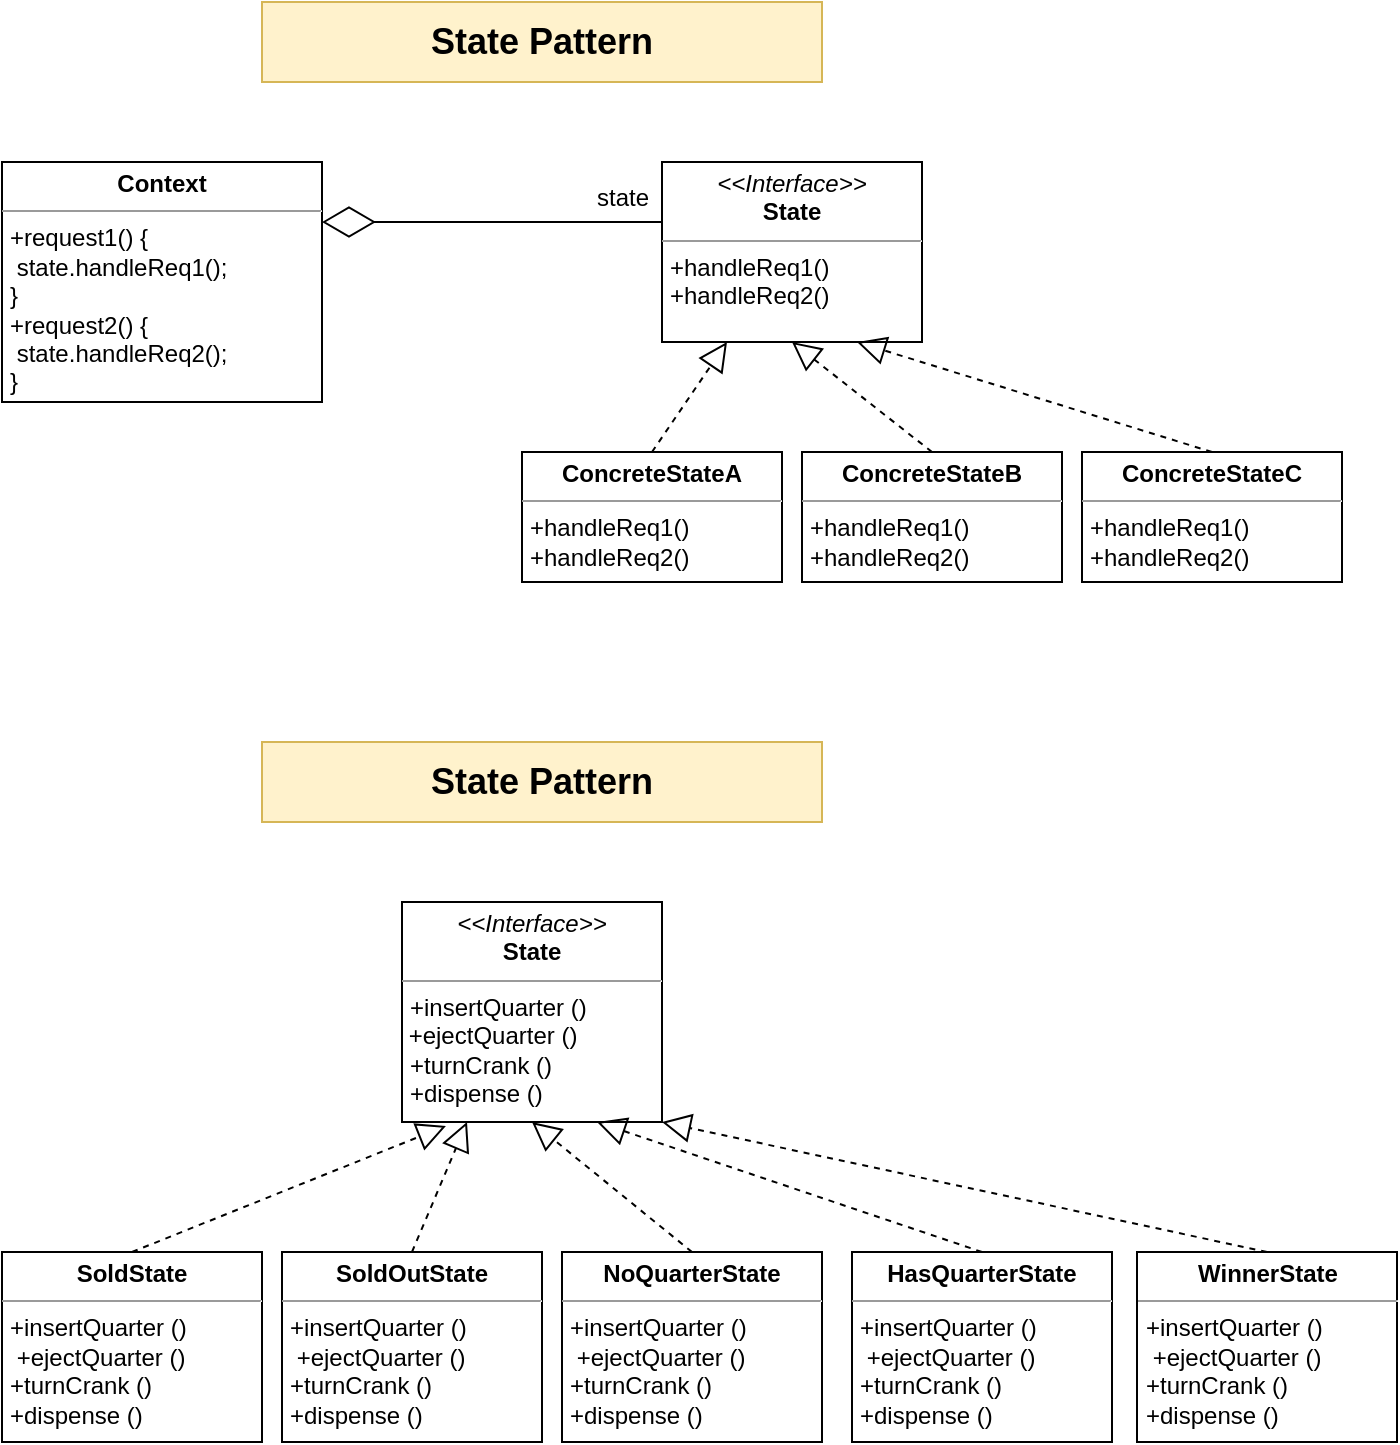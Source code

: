 <mxfile version="15.0.2" type="github">
  <diagram id="2WrCIE3OX5EgC3y4Ufex" name="Page-1">
    <mxGraphModel dx="1014" dy="904" grid="1" gridSize="10" guides="1" tooltips="1" connect="1" arrows="1" fold="1" page="1" pageScale="1" pageWidth="827" pageHeight="1169" math="0" shadow="0">
      <root>
        <mxCell id="0" />
        <mxCell id="1" parent="0" />
        <mxCell id="o6j9GL1m0d8UTf4v1Mv--1" value="State Pattern" style="text;html=1;strokeColor=#d6b656;fillColor=#fff2cc;align=center;verticalAlign=middle;whiteSpace=wrap;rounded=0;fontSize=18;fontStyle=1" vertex="1" parent="1">
          <mxGeometry x="280" y="50" width="280" height="40" as="geometry" />
        </mxCell>
        <mxCell id="o6j9GL1m0d8UTf4v1Mv--3" value="&lt;p style=&quot;margin: 0px ; margin-top: 4px ; text-align: center&quot;&gt;&lt;b&gt;Context&lt;/b&gt;&lt;/p&gt;&lt;hr size=&quot;1&quot;&gt;&lt;p style=&quot;margin: 0px ; margin-left: 4px&quot;&gt;+request1() {&lt;/p&gt;&lt;p style=&quot;margin: 0px ; margin-left: 4px&quot;&gt;&lt;span&gt;	&lt;/span&gt;&lt;span style=&quot;white-space: pre&quot;&gt;	&lt;/span&gt;state.handleReq1();&lt;br&gt;&lt;/p&gt;&lt;p style=&quot;margin: 0px ; margin-left: 4px&quot;&gt;}&lt;/p&gt;&lt;p style=&quot;margin: 0px 0px 0px 4px&quot;&gt;+request2() {&lt;/p&gt;&lt;p style=&quot;margin: 0px 0px 0px 4px&quot;&gt;&lt;span&gt;	&lt;/span&gt;&lt;span style=&quot;white-space: pre&quot;&gt;	&lt;/span&gt;state.handleReq2();&lt;br&gt;&lt;/p&gt;&lt;p style=&quot;margin: 0px 0px 0px 4px&quot;&gt;}&lt;/p&gt;" style="verticalAlign=top;align=left;overflow=fill;fontSize=12;fontFamily=Helvetica;html=1;" vertex="1" parent="1">
          <mxGeometry x="150" y="130" width="160" height="120" as="geometry" />
        </mxCell>
        <mxCell id="o6j9GL1m0d8UTf4v1Mv--4" value="" style="endArrow=block;dashed=1;endFill=0;endSize=12;html=1;exitX=0.5;exitY=0;exitDx=0;exitDy=0;entryX=0.25;entryY=1;entryDx=0;entryDy=0;" edge="1" parent="1" source="o6j9GL1m0d8UTf4v1Mv--5" target="o6j9GL1m0d8UTf4v1Mv--6">
          <mxGeometry width="160" relative="1" as="geometry">
            <mxPoint x="437.5" y="395" as="sourcePoint" />
            <mxPoint x="532.5" y="220" as="targetPoint" />
          </mxGeometry>
        </mxCell>
        <mxCell id="o6j9GL1m0d8UTf4v1Mv--5" value="&lt;p style=&quot;margin: 0px ; margin-top: 4px ; text-align: center&quot;&gt;&lt;b&gt;ConcreteStateA&lt;/b&gt;&lt;/p&gt;&lt;hr size=&quot;1&quot;&gt;&lt;p style=&quot;margin: 0px ; margin-left: 4px&quot;&gt;&lt;/p&gt;&lt;p style=&quot;margin: 0px 0px 0px 4px&quot;&gt;+handleReq1()&lt;br&gt;&lt;/p&gt;&lt;p style=&quot;margin: 0px 0px 0px 4px&quot;&gt;+handleReq2()&lt;br&gt;&lt;/p&gt;" style="verticalAlign=top;align=left;overflow=fill;fontSize=12;fontFamily=Helvetica;html=1;" vertex="1" parent="1">
          <mxGeometry x="410" y="275" width="130" height="65" as="geometry" />
        </mxCell>
        <mxCell id="o6j9GL1m0d8UTf4v1Mv--6" value="&lt;p style=&quot;margin: 0px ; margin-top: 4px ; text-align: center&quot;&gt;&lt;i&gt;&amp;lt;&amp;lt;Interface&amp;gt;&amp;gt;&lt;/i&gt;&lt;br&gt;&lt;b&gt;State&lt;/b&gt;&lt;/p&gt;&lt;hr size=&quot;1&quot;&gt;&lt;p style=&quot;margin: 0px ; margin-left: 4px&quot;&gt;&lt;/p&gt;&lt;p style=&quot;margin: 0px 0px 0px 4px&quot;&gt;+handleReq1()&lt;br&gt;&lt;/p&gt;&lt;p style=&quot;margin: 0px 0px 0px 4px&quot;&gt;+handleReq2()&lt;/p&gt;" style="verticalAlign=top;align=left;overflow=fill;fontSize=12;fontFamily=Helvetica;html=1;" vertex="1" parent="1">
          <mxGeometry x="480" y="130" width="130" height="90" as="geometry" />
        </mxCell>
        <mxCell id="o6j9GL1m0d8UTf4v1Mv--7" value="" style="endArrow=block;dashed=1;endFill=0;endSize=12;html=1;exitX=0.5;exitY=0;exitDx=0;exitDy=0;entryX=0.5;entryY=1;entryDx=0;entryDy=0;" edge="1" parent="1" source="o6j9GL1m0d8UTf4v1Mv--8" target="o6j9GL1m0d8UTf4v1Mv--6">
          <mxGeometry width="160" relative="1" as="geometry">
            <mxPoint x="577.5" y="395" as="sourcePoint" />
            <mxPoint x="662.5" y="220" as="targetPoint" />
          </mxGeometry>
        </mxCell>
        <mxCell id="o6j9GL1m0d8UTf4v1Mv--8" value="&lt;p style=&quot;margin: 0px ; margin-top: 4px ; text-align: center&quot;&gt;&lt;b&gt;ConcreteStateB&lt;/b&gt;&lt;/p&gt;&lt;hr size=&quot;1&quot;&gt;&lt;p style=&quot;margin: 0px ; margin-left: 4px&quot;&gt;&lt;/p&gt;&lt;p style=&quot;margin: 0px 0px 0px 4px&quot;&gt;+handleReq1()&lt;br&gt;&lt;/p&gt;&lt;p style=&quot;margin: 0px 0px 0px 4px&quot;&gt;+handleReq2()&lt;br&gt;&lt;/p&gt;" style="verticalAlign=top;align=left;overflow=fill;fontSize=12;fontFamily=Helvetica;html=1;" vertex="1" parent="1">
          <mxGeometry x="550" y="275" width="130" height="65" as="geometry" />
        </mxCell>
        <mxCell id="o6j9GL1m0d8UTf4v1Mv--9" value="" style="endArrow=block;dashed=1;endFill=0;endSize=12;html=1;exitX=0.5;exitY=0;exitDx=0;exitDy=0;entryX=0.75;entryY=1;entryDx=0;entryDy=0;" edge="1" parent="1" source="o6j9GL1m0d8UTf4v1Mv--10" target="o6j9GL1m0d8UTf4v1Mv--6">
          <mxGeometry width="160" relative="1" as="geometry">
            <mxPoint x="717.5" y="395" as="sourcePoint" />
            <mxPoint x="802.5" y="220" as="targetPoint" />
          </mxGeometry>
        </mxCell>
        <mxCell id="o6j9GL1m0d8UTf4v1Mv--10" value="&lt;p style=&quot;margin: 0px ; margin-top: 4px ; text-align: center&quot;&gt;&lt;b&gt;ConcreteStateC&lt;/b&gt;&lt;/p&gt;&lt;hr size=&quot;1&quot;&gt;&lt;p style=&quot;margin: 0px ; margin-left: 4px&quot;&gt;&lt;/p&gt;&lt;p style=&quot;margin: 0px 0px 0px 4px&quot;&gt;+handleReq1()&lt;br&gt;&lt;/p&gt;&lt;p style=&quot;margin: 0px 0px 0px 4px&quot;&gt;+handleReq2()&lt;br&gt;&lt;/p&gt;" style="verticalAlign=top;align=left;overflow=fill;fontSize=12;fontFamily=Helvetica;html=1;" vertex="1" parent="1">
          <mxGeometry x="690" y="275" width="130" height="65" as="geometry" />
        </mxCell>
        <mxCell id="o6j9GL1m0d8UTf4v1Mv--11" value="" style="endArrow=diamondThin;endFill=0;endSize=24;html=1;entryX=1;entryY=0.25;entryDx=0;entryDy=0;" edge="1" parent="1" target="o6j9GL1m0d8UTf4v1Mv--3">
          <mxGeometry width="160" relative="1" as="geometry">
            <mxPoint x="480" y="160" as="sourcePoint" />
            <mxPoint x="490" y="460" as="targetPoint" />
          </mxGeometry>
        </mxCell>
        <mxCell id="o6j9GL1m0d8UTf4v1Mv--12" value="state" style="text;html=1;align=center;verticalAlign=middle;resizable=0;points=[];autosize=1;strokeColor=none;" vertex="1" parent="1">
          <mxGeometry x="440" y="138" width="40" height="20" as="geometry" />
        </mxCell>
        <mxCell id="o6j9GL1m0d8UTf4v1Mv--13" value="State Pattern" style="text;html=1;strokeColor=#d6b656;fillColor=#fff2cc;align=center;verticalAlign=middle;whiteSpace=wrap;rounded=0;fontSize=18;fontStyle=1" vertex="1" parent="1">
          <mxGeometry x="280" y="420" width="280" height="40" as="geometry" />
        </mxCell>
        <mxCell id="o6j9GL1m0d8UTf4v1Mv--14" value="" style="endArrow=block;dashed=1;endFill=0;endSize=12;html=1;exitX=0.5;exitY=0;exitDx=0;exitDy=0;entryX=0.169;entryY=1.018;entryDx=0;entryDy=0;entryPerimeter=0;" edge="1" parent="1" source="o6j9GL1m0d8UTf4v1Mv--15" target="o6j9GL1m0d8UTf4v1Mv--16">
          <mxGeometry width="160" relative="1" as="geometry">
            <mxPoint x="297.5" y="795" as="sourcePoint" />
            <mxPoint x="372.5" y="640" as="targetPoint" />
          </mxGeometry>
        </mxCell>
        <mxCell id="o6j9GL1m0d8UTf4v1Mv--15" value="&lt;p style=&quot;margin: 0px ; margin-top: 4px ; text-align: center&quot;&gt;&lt;b&gt;SoldState&lt;/b&gt;&lt;/p&gt;&lt;hr size=&quot;1&quot;&gt;&lt;p style=&quot;margin: 0px ; margin-left: 4px&quot;&gt;&lt;/p&gt;&lt;p style=&quot;margin: 0px 0px 0px 4px&quot;&gt;&lt;span&gt;+insertQuarter ()&lt;/span&gt;&lt;br&gt;&lt;/p&gt;&lt;p style=&quot;margin: 0px 0px 0px 4px&quot;&gt;&amp;nbsp;+ejectQuarter&amp;nbsp;&lt;span&gt;()&lt;/span&gt;&lt;br&gt;&lt;/p&gt;&lt;p style=&quot;margin: 0px 0px 0px 4px&quot;&gt;+turnCrank ()&lt;br&gt;&lt;/p&gt;&lt;p style=&quot;margin: 0px 0px 0px 4px&quot;&gt;+dispense ()&lt;/p&gt;" style="verticalAlign=top;align=left;overflow=fill;fontSize=12;fontFamily=Helvetica;html=1;" vertex="1" parent="1">
          <mxGeometry x="150" y="675" width="130" height="95" as="geometry" />
        </mxCell>
        <mxCell id="o6j9GL1m0d8UTf4v1Mv--16" value="&lt;p style=&quot;margin: 0px ; margin-top: 4px ; text-align: center&quot;&gt;&lt;i&gt;&amp;lt;&amp;lt;Interface&amp;gt;&amp;gt;&lt;/i&gt;&lt;br&gt;&lt;b&gt;State&lt;/b&gt;&lt;/p&gt;&lt;hr size=&quot;1&quot;&gt;&lt;p style=&quot;margin: 0px ; margin-left: 4px&quot;&gt;&lt;/p&gt;&lt;p style=&quot;margin: 0px 0px 0px 4px&quot;&gt;&lt;span&gt;+insertQuarter ()&lt;/span&gt;&lt;br&gt;&lt;/p&gt;&amp;nbsp;+ejectQuarter&amp;nbsp;&lt;span&gt;()&lt;/span&gt;&lt;br&gt;&lt;p style=&quot;margin: 0px 0px 0px 4px&quot;&gt;+turnCrank ()&lt;br&gt;&lt;/p&gt;&lt;p style=&quot;margin: 0px 0px 0px 4px&quot;&gt;+dispense ()&lt;br&gt;&lt;/p&gt;" style="verticalAlign=top;align=left;overflow=fill;fontSize=12;fontFamily=Helvetica;html=1;" vertex="1" parent="1">
          <mxGeometry x="350" y="500" width="130" height="110" as="geometry" />
        </mxCell>
        <mxCell id="o6j9GL1m0d8UTf4v1Mv--22" value="" style="endArrow=block;dashed=1;endFill=0;endSize=12;html=1;exitX=0.5;exitY=0;exitDx=0;exitDy=0;entryX=0.25;entryY=1;entryDx=0;entryDy=0;" edge="1" parent="1" source="o6j9GL1m0d8UTf4v1Mv--23" target="o6j9GL1m0d8UTf4v1Mv--16">
          <mxGeometry width="160" relative="1" as="geometry">
            <mxPoint x="437.5" y="795" as="sourcePoint" />
            <mxPoint x="512.5" y="640" as="targetPoint" />
          </mxGeometry>
        </mxCell>
        <mxCell id="o6j9GL1m0d8UTf4v1Mv--23" value="&lt;p style=&quot;margin: 0px ; margin-top: 4px ; text-align: center&quot;&gt;&lt;b&gt;SoldOutState&lt;/b&gt;&lt;/p&gt;&lt;hr size=&quot;1&quot;&gt;&lt;p style=&quot;margin: 0px ; margin-left: 4px&quot;&gt;&lt;/p&gt;&lt;p style=&quot;margin: 0px 0px 0px 4px&quot;&gt;&lt;span&gt;+insertQuarter ()&lt;/span&gt;&lt;br&gt;&lt;/p&gt;&lt;p style=&quot;margin: 0px 0px 0px 4px&quot;&gt;&amp;nbsp;+ejectQuarter&amp;nbsp;&lt;span&gt;()&lt;/span&gt;&lt;br&gt;&lt;/p&gt;&lt;p style=&quot;margin: 0px 0px 0px 4px&quot;&gt;+turnCrank ()&lt;br&gt;&lt;/p&gt;&lt;p style=&quot;margin: 0px 0px 0px 4px&quot;&gt;+dispense ()&lt;/p&gt;" style="verticalAlign=top;align=left;overflow=fill;fontSize=12;fontFamily=Helvetica;html=1;" vertex="1" parent="1">
          <mxGeometry x="290" y="675" width="130" height="95" as="geometry" />
        </mxCell>
        <mxCell id="o6j9GL1m0d8UTf4v1Mv--24" value="" style="endArrow=block;dashed=1;endFill=0;endSize=12;html=1;exitX=0.5;exitY=0;exitDx=0;exitDy=0;entryX=0.5;entryY=1;entryDx=0;entryDy=0;" edge="1" parent="1" source="o6j9GL1m0d8UTf4v1Mv--25" target="o6j9GL1m0d8UTf4v1Mv--16">
          <mxGeometry width="160" relative="1" as="geometry">
            <mxPoint x="577.5" y="795" as="sourcePoint" />
            <mxPoint x="522.5" y="610" as="targetPoint" />
          </mxGeometry>
        </mxCell>
        <mxCell id="o6j9GL1m0d8UTf4v1Mv--25" value="&lt;p style=&quot;margin: 0px ; margin-top: 4px ; text-align: center&quot;&gt;&lt;b&gt;NoQuarterState&lt;/b&gt;&lt;/p&gt;&lt;hr size=&quot;1&quot;&gt;&lt;p style=&quot;margin: 0px ; margin-left: 4px&quot;&gt;&lt;/p&gt;&lt;p style=&quot;margin: 0px 0px 0px 4px&quot;&gt;&lt;span&gt;+insertQuarter ()&lt;/span&gt;&lt;br&gt;&lt;/p&gt;&lt;p style=&quot;margin: 0px 0px 0px 4px&quot;&gt;&amp;nbsp;+ejectQuarter&amp;nbsp;&lt;span&gt;()&lt;/span&gt;&lt;br&gt;&lt;/p&gt;&lt;p style=&quot;margin: 0px 0px 0px 4px&quot;&gt;+turnCrank ()&lt;br&gt;&lt;/p&gt;&lt;p style=&quot;margin: 0px 0px 0px 4px&quot;&gt;+dispense ()&lt;/p&gt;" style="verticalAlign=top;align=left;overflow=fill;fontSize=12;fontFamily=Helvetica;html=1;" vertex="1" parent="1">
          <mxGeometry x="430" y="675" width="130" height="95" as="geometry" />
        </mxCell>
        <mxCell id="o6j9GL1m0d8UTf4v1Mv--26" value="" style="endArrow=block;dashed=1;endFill=0;endSize=12;html=1;exitX=0.5;exitY=0;exitDx=0;exitDy=0;entryX=0.75;entryY=1;entryDx=0;entryDy=0;" edge="1" parent="1" source="o6j9GL1m0d8UTf4v1Mv--27" target="o6j9GL1m0d8UTf4v1Mv--16">
          <mxGeometry width="160" relative="1" as="geometry">
            <mxPoint x="722.5" y="795" as="sourcePoint" />
            <mxPoint x="560" y="610" as="targetPoint" />
          </mxGeometry>
        </mxCell>
        <mxCell id="o6j9GL1m0d8UTf4v1Mv--27" value="&lt;p style=&quot;margin: 0px ; margin-top: 4px ; text-align: center&quot;&gt;&lt;b&gt;HasQuarterState&lt;/b&gt;&lt;/p&gt;&lt;hr size=&quot;1&quot;&gt;&lt;p style=&quot;margin: 0px ; margin-left: 4px&quot;&gt;&lt;/p&gt;&lt;p style=&quot;margin: 0px 0px 0px 4px&quot;&gt;&lt;span&gt;+insertQuarter ()&lt;/span&gt;&lt;br&gt;&lt;/p&gt;&lt;p style=&quot;margin: 0px 0px 0px 4px&quot;&gt;&amp;nbsp;+ejectQuarter&amp;nbsp;&lt;span&gt;()&lt;/span&gt;&lt;br&gt;&lt;/p&gt;&lt;p style=&quot;margin: 0px 0px 0px 4px&quot;&gt;+turnCrank ()&lt;br&gt;&lt;/p&gt;&lt;p style=&quot;margin: 0px 0px 0px 4px&quot;&gt;+dispense ()&lt;/p&gt;" style="verticalAlign=top;align=left;overflow=fill;fontSize=12;fontFamily=Helvetica;html=1;" vertex="1" parent="1">
          <mxGeometry x="575" y="675" width="130" height="95" as="geometry" />
        </mxCell>
        <mxCell id="o6j9GL1m0d8UTf4v1Mv--28" value="" style="endArrow=block;dashed=1;endFill=0;endSize=12;html=1;exitX=0.5;exitY=0;exitDx=0;exitDy=0;entryX=1;entryY=1;entryDx=0;entryDy=0;" edge="1" parent="1" source="o6j9GL1m0d8UTf4v1Mv--29" target="o6j9GL1m0d8UTf4v1Mv--16">
          <mxGeometry width="160" relative="1" as="geometry">
            <mxPoint x="865" y="795" as="sourcePoint" />
            <mxPoint x="590" y="610" as="targetPoint" />
          </mxGeometry>
        </mxCell>
        <mxCell id="o6j9GL1m0d8UTf4v1Mv--29" value="&lt;p style=&quot;margin: 0px ; margin-top: 4px ; text-align: center&quot;&gt;&lt;b&gt;WinnerState&lt;/b&gt;&lt;/p&gt;&lt;hr size=&quot;1&quot;&gt;&lt;p style=&quot;margin: 0px ; margin-left: 4px&quot;&gt;&lt;/p&gt;&lt;p style=&quot;margin: 0px 0px 0px 4px&quot;&gt;&lt;span&gt;+insertQuarter ()&lt;/span&gt;&lt;br&gt;&lt;/p&gt;&lt;p style=&quot;margin: 0px 0px 0px 4px&quot;&gt;&amp;nbsp;+ejectQuarter&amp;nbsp;&lt;span&gt;()&lt;/span&gt;&lt;br&gt;&lt;/p&gt;&lt;p style=&quot;margin: 0px 0px 0px 4px&quot;&gt;+turnCrank ()&lt;br&gt;&lt;/p&gt;&lt;p style=&quot;margin: 0px 0px 0px 4px&quot;&gt;+dispense ()&lt;/p&gt;" style="verticalAlign=top;align=left;overflow=fill;fontSize=12;fontFamily=Helvetica;html=1;" vertex="1" parent="1">
          <mxGeometry x="717.5" y="675" width="130" height="95" as="geometry" />
        </mxCell>
      </root>
    </mxGraphModel>
  </diagram>
</mxfile>
